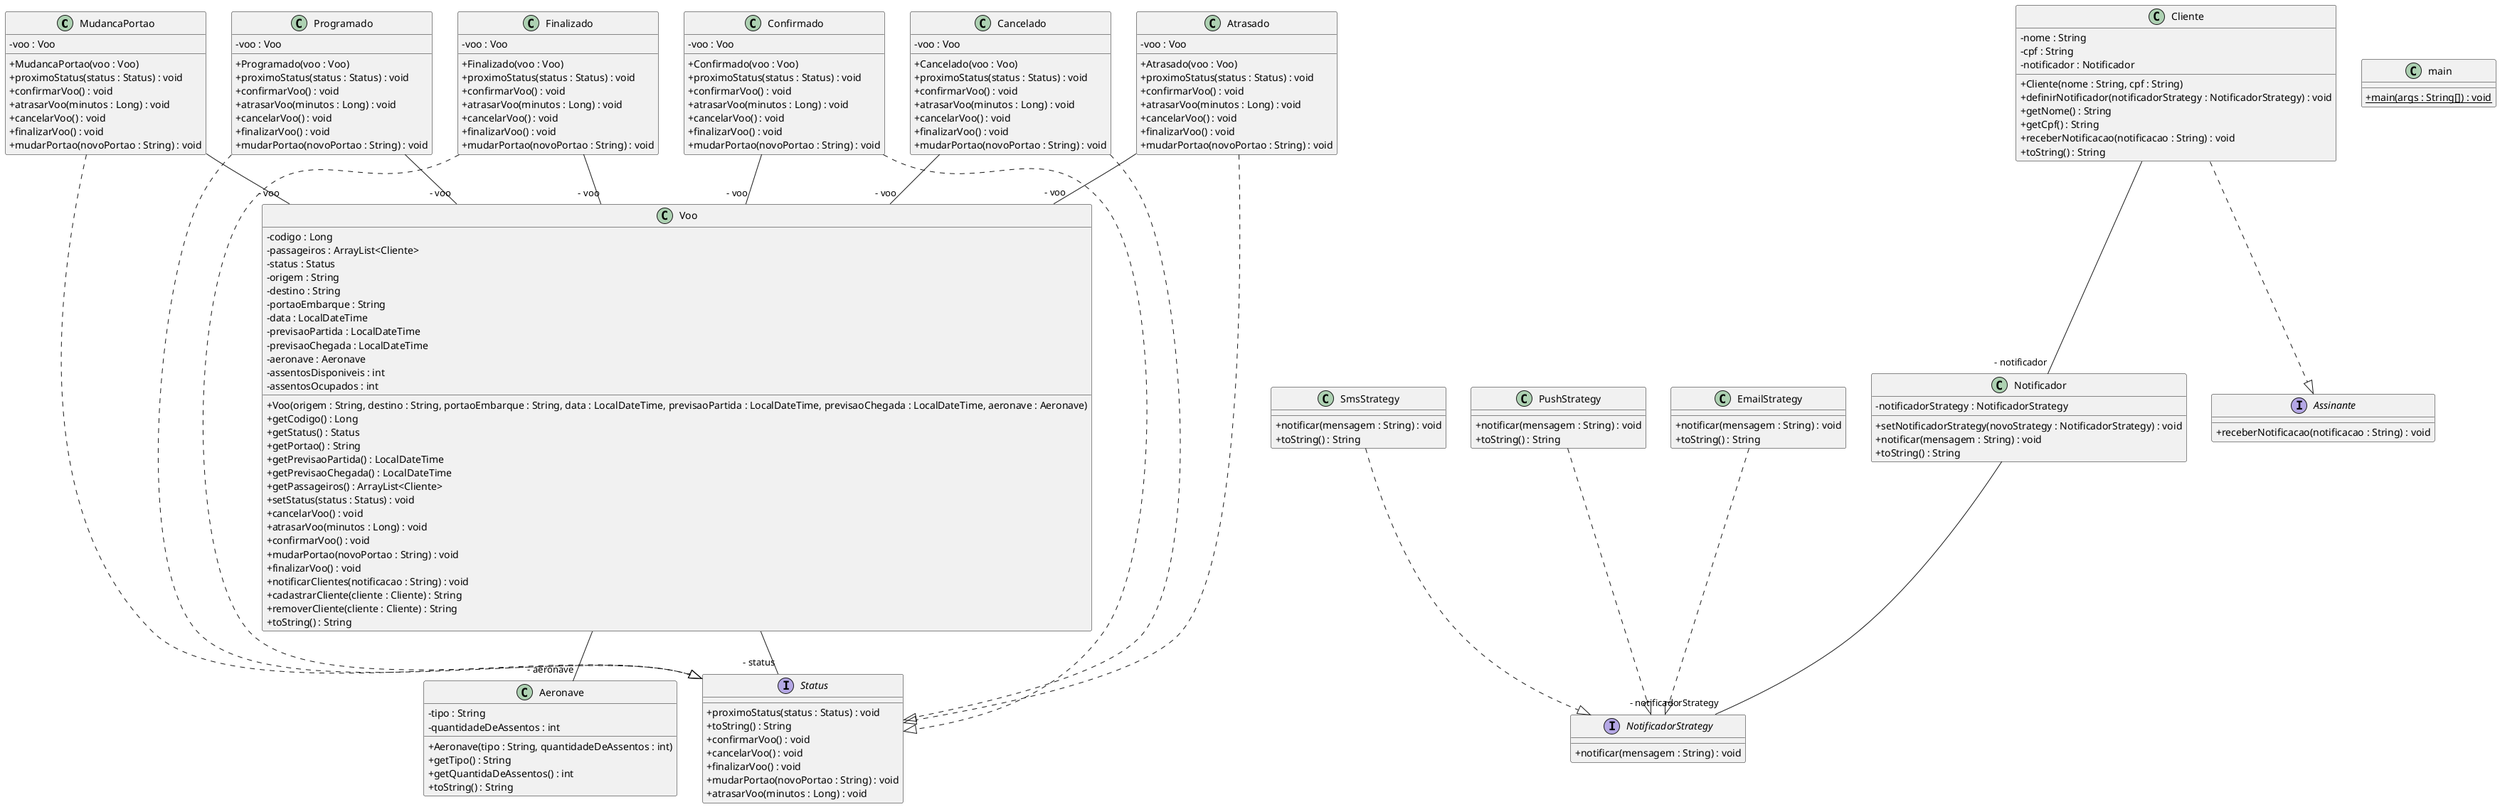 @startuml
skinparam classAttributeIconSize 0
class MudancaPortao{
- voo : Voo
+ MudancaPortao(voo : Voo)
+ proximoStatus(status : Status) : void
+ confirmarVoo() : void
+ atrasarVoo(minutos : Long) : void
+ cancelarVoo() : void
+ finalizarVoo() : void
+ mudarPortao(novoPortao : String) : void
}
MudancaPortao ..|> Status
class Notificador{
- notificadorStrategy : NotificadorStrategy
+ setNotificadorStrategy(novoStrategy : NotificadorStrategy) : void
+ notificar(mensagem : String) : void
+ toString() : String
}
class Voo{
- codigo : Long
- passageiros : ArrayList<Cliente>
- status : Status
- origem : String
- destino : String
- portaoEmbarque : String
- data : LocalDateTime
- previsaoPartida : LocalDateTime
- previsaoChegada : LocalDateTime
- aeronave : Aeronave
- assentosDisponiveis : int
- assentosOcupados : int
+ Voo(origem : String, destino : String, portaoEmbarque : String, data : LocalDateTime, previsaoPartida : LocalDateTime, previsaoChegada : LocalDateTime, aeronave : Aeronave)
+ getCodigo() : Long
+ getStatus() : Status
+ getPortao() : String
+ getPrevisaoPartida() : LocalDateTime
+ getPrevisaoChegada() : LocalDateTime
+ getPassageiros() : ArrayList<Cliente>
+ setStatus(status : Status) : void
+ cancelarVoo() : void
+ atrasarVoo(minutos : Long) : void
+ confirmarVoo() : void
+ mudarPortao(novoPortao : String) : void
+ finalizarVoo() : void
+ notificarClientes(notificacao : String) : void
+ cadastrarCliente(cliente : Cliente) : String
+ removerCliente(cliente : Cliente) : String
+ toString() : String
}
class Atrasado{
- voo : Voo
+ Atrasado(voo : Voo)
+ proximoStatus(status : Status) : void
+ confirmarVoo() : void
+ atrasarVoo(minutos : Long) : void
+ cancelarVoo() : void
+ finalizarVoo() : void
+ mudarPortao(novoPortao : String) : void
}
Atrasado ..|> Status
class Finalizado{
- voo : Voo
+ Finalizado(voo : Voo)
+ proximoStatus(status : Status) : void
+ confirmarVoo() : void
+ atrasarVoo(minutos : Long) : void
+ cancelarVoo() : void
+ finalizarVoo() : void
+ mudarPortao(novoPortao : String) : void
}
Finalizado ..|> Status
class SmsStrategy{
+ notificar(mensagem : String) : void
+ toString() : String
}
SmsStrategy ..|> NotificadorStrategy
class Cliente{
- nome : String
- cpf : String
- notificador : Notificador
+ Cliente(nome : String, cpf : String)
+ definirNotificador(notificadorStrategy : NotificadorStrategy) : void
+ getNome() : String
+ getCpf() : String
+ receberNotificacao(notificacao : String) : void
+ toString() : String
}
Cliente ..|> Assinante
class Programado{
- voo : Voo
+ Programado(voo : Voo)
+ proximoStatus(status : Status) : void
+ confirmarVoo() : void
+ atrasarVoo(minutos : Long) : void
+ cancelarVoo() : void
+ finalizarVoo() : void
+ mudarPortao(novoPortao : String) : void
}
Programado ..|> Status
class PushStrategy{
+ notificar(mensagem : String) : void
+ toString() : String
}
PushStrategy ..|> NotificadorStrategy
class EmailStrategy{
+ notificar(mensagem : String) : void
+ toString() : String
}
EmailStrategy ..|> NotificadorStrategy
class Confirmado{
- voo : Voo
+ Confirmado(voo : Voo)
+ proximoStatus(status : Status) : void
+ confirmarVoo() : void
+ atrasarVoo(minutos : Long) : void
+ cancelarVoo() : void
+ finalizarVoo() : void
+ mudarPortao(novoPortao : String) : void
}
Confirmado ..|> Status
class main{
+ {static} main(args : String[]) : void
}
class Cancelado{
- voo : Voo
+ Cancelado(voo : Voo)
+ proximoStatus(status : Status) : void
+ confirmarVoo() : void
+ atrasarVoo(minutos : Long) : void
+ cancelarVoo() : void
+ finalizarVoo() : void
+ mudarPortao(novoPortao : String) : void
}
Cancelado ..|> Status
class Aeronave{
- tipo : String
- quantidadeDeAssentos : int
+ Aeronave(tipo : String, quantidadeDeAssentos : int)
+ getTipo() : String
+ getQuantidaDeAssentos() : int
+ toString() : String
}
MudancaPortao--"- voo" Voo
Notificador--"- notificadorStrategy" NotificadorStrategy
Voo--"- status" Status
Voo--"- aeronave" Aeronave
Atrasado--"- voo" Voo
Finalizado--"- voo" Voo
Cliente--"- notificador" Notificador
Programado--"- voo" Voo
Confirmado--"- voo" Voo
Cancelado--"- voo" Voo
interface Assinante{
+ receberNotificacao(notificacao : String) : void
}
interface Status{
+ proximoStatus(status : Status) : void
+ toString() : String
+ confirmarVoo() : void
+ cancelarVoo() : void
+ finalizarVoo() : void
+ mudarPortao(novoPortao : String) : void
+ atrasarVoo(minutos : Long) : void
}
interface NotificadorStrategy{
+ notificar(mensagem : String) : void
}
@enduml